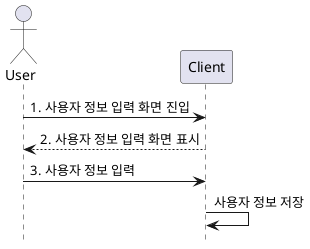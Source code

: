 @startuml lv2_us01
/'
사용자 정보 취득
'/
hide footbox

actor User as usr
participant Client as cli
/'participant Server as svr'/

usr -> cli : 1. 사용자 정보 입력 화면 진입 
cli --> usr : 2. 사용자 정보 입력 화면 표시
usr -> cli : 3. 사용자 정보 입력
cli -> cli : 사용자 정보 저장

@enduml